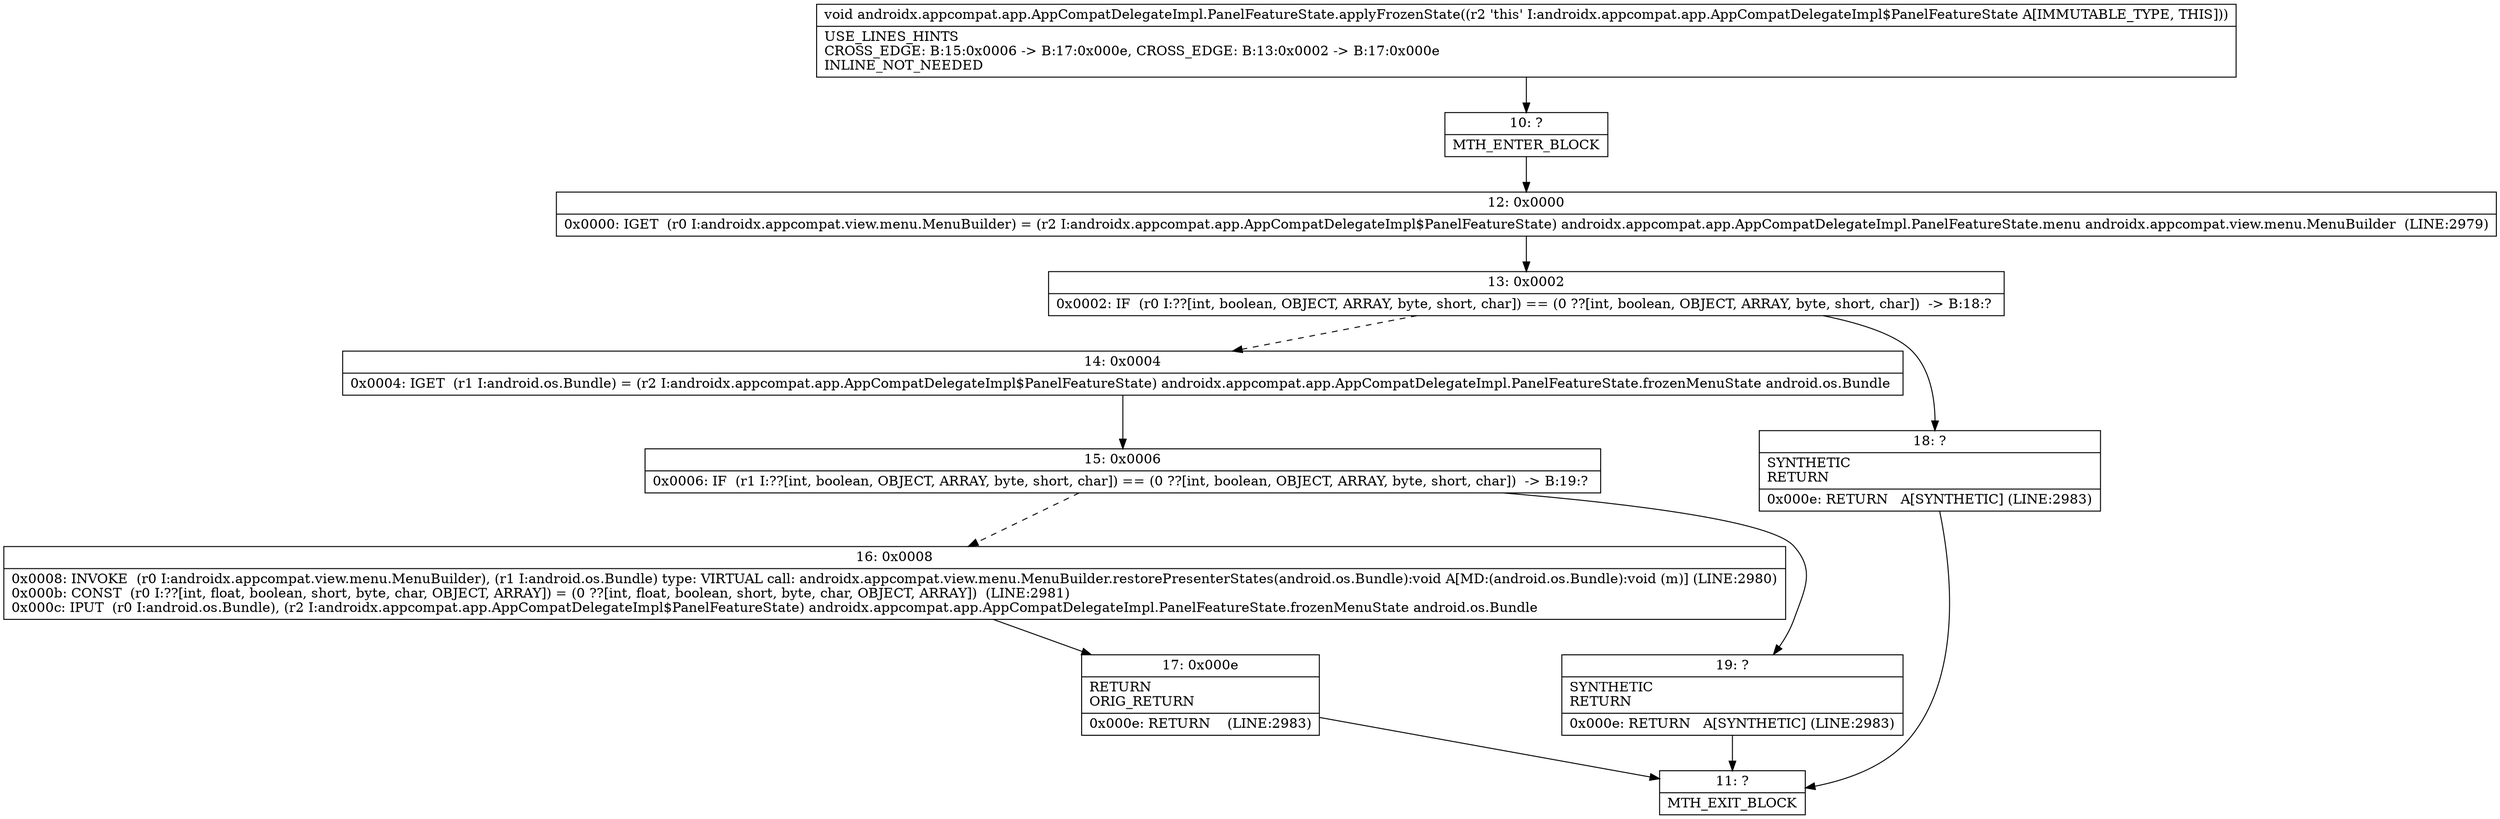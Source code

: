 digraph "CFG forandroidx.appcompat.app.AppCompatDelegateImpl.PanelFeatureState.applyFrozenState()V" {
Node_10 [shape=record,label="{10\:\ ?|MTH_ENTER_BLOCK\l}"];
Node_12 [shape=record,label="{12\:\ 0x0000|0x0000: IGET  (r0 I:androidx.appcompat.view.menu.MenuBuilder) = (r2 I:androidx.appcompat.app.AppCompatDelegateImpl$PanelFeatureState) androidx.appcompat.app.AppCompatDelegateImpl.PanelFeatureState.menu androidx.appcompat.view.menu.MenuBuilder  (LINE:2979)\l}"];
Node_13 [shape=record,label="{13\:\ 0x0002|0x0002: IF  (r0 I:??[int, boolean, OBJECT, ARRAY, byte, short, char]) == (0 ??[int, boolean, OBJECT, ARRAY, byte, short, char])  \-\> B:18:? \l}"];
Node_14 [shape=record,label="{14\:\ 0x0004|0x0004: IGET  (r1 I:android.os.Bundle) = (r2 I:androidx.appcompat.app.AppCompatDelegateImpl$PanelFeatureState) androidx.appcompat.app.AppCompatDelegateImpl.PanelFeatureState.frozenMenuState android.os.Bundle \l}"];
Node_15 [shape=record,label="{15\:\ 0x0006|0x0006: IF  (r1 I:??[int, boolean, OBJECT, ARRAY, byte, short, char]) == (0 ??[int, boolean, OBJECT, ARRAY, byte, short, char])  \-\> B:19:? \l}"];
Node_16 [shape=record,label="{16\:\ 0x0008|0x0008: INVOKE  (r0 I:androidx.appcompat.view.menu.MenuBuilder), (r1 I:android.os.Bundle) type: VIRTUAL call: androidx.appcompat.view.menu.MenuBuilder.restorePresenterStates(android.os.Bundle):void A[MD:(android.os.Bundle):void (m)] (LINE:2980)\l0x000b: CONST  (r0 I:??[int, float, boolean, short, byte, char, OBJECT, ARRAY]) = (0 ??[int, float, boolean, short, byte, char, OBJECT, ARRAY])  (LINE:2981)\l0x000c: IPUT  (r0 I:android.os.Bundle), (r2 I:androidx.appcompat.app.AppCompatDelegateImpl$PanelFeatureState) androidx.appcompat.app.AppCompatDelegateImpl.PanelFeatureState.frozenMenuState android.os.Bundle \l}"];
Node_17 [shape=record,label="{17\:\ 0x000e|RETURN\lORIG_RETURN\l|0x000e: RETURN    (LINE:2983)\l}"];
Node_11 [shape=record,label="{11\:\ ?|MTH_EXIT_BLOCK\l}"];
Node_19 [shape=record,label="{19\:\ ?|SYNTHETIC\lRETURN\l|0x000e: RETURN   A[SYNTHETIC] (LINE:2983)\l}"];
Node_18 [shape=record,label="{18\:\ ?|SYNTHETIC\lRETURN\l|0x000e: RETURN   A[SYNTHETIC] (LINE:2983)\l}"];
MethodNode[shape=record,label="{void androidx.appcompat.app.AppCompatDelegateImpl.PanelFeatureState.applyFrozenState((r2 'this' I:androidx.appcompat.app.AppCompatDelegateImpl$PanelFeatureState A[IMMUTABLE_TYPE, THIS]))  | USE_LINES_HINTS\lCROSS_EDGE: B:15:0x0006 \-\> B:17:0x000e, CROSS_EDGE: B:13:0x0002 \-\> B:17:0x000e\lINLINE_NOT_NEEDED\l}"];
MethodNode -> Node_10;Node_10 -> Node_12;
Node_12 -> Node_13;
Node_13 -> Node_14[style=dashed];
Node_13 -> Node_18;
Node_14 -> Node_15;
Node_15 -> Node_16[style=dashed];
Node_15 -> Node_19;
Node_16 -> Node_17;
Node_17 -> Node_11;
Node_19 -> Node_11;
Node_18 -> Node_11;
}

